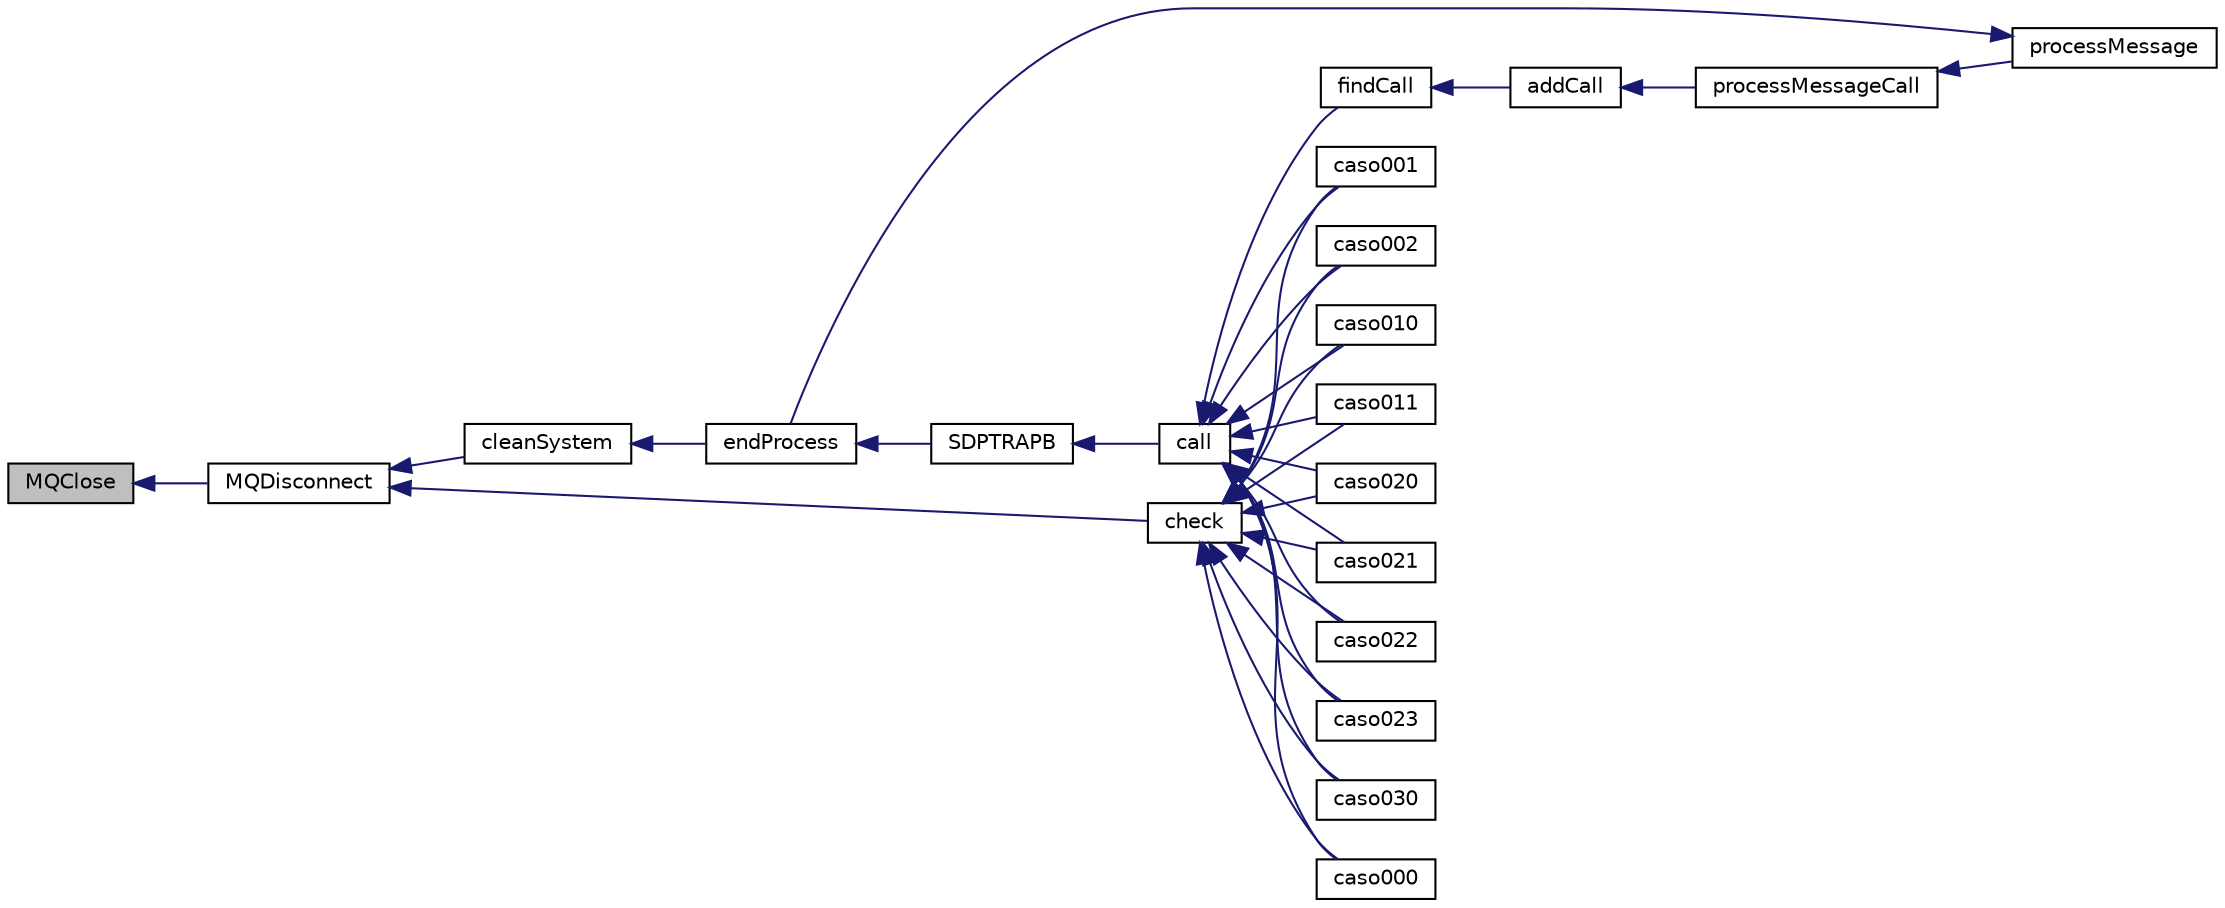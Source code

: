 digraph "MQClose"
{
  edge [fontname="Helvetica",fontsize="10",labelfontname="Helvetica",labelfontsize="10"];
  node [fontname="Helvetica",fontsize="10",shape=record];
  rankdir="LR";
  Node1 [label="MQClose",height=0.2,width=0.4,color="black", fillcolor="grey75", style="filled", fontcolor="black"];
  Node1 -> Node2 [dir="back",color="midnightblue",fontsize="10",style="solid"];
  Node2 [label="MQDisconnect",height=0.2,width=0.4,color="black", fillcolor="white", style="filled",URL="$amqsdp_8c.html#a4cf1ee13ff615962a3d86fcb8cfa57f5"];
  Node2 -> Node3 [dir="back",color="midnightblue",fontsize="10",style="solid"];
  Node3 [label="cleanSystem",height=0.2,width=0.4,color="black", fillcolor="white", style="filled",URL="$_s_d_p_t_r_a_p_b_8c.html#a791a48c81cdf8f968eb6e0282729ff14"];
  Node3 -> Node4 [dir="back",color="midnightblue",fontsize="10",style="solid"];
  Node4 [label="endProcess",height=0.2,width=0.4,color="black", fillcolor="white", style="filled",URL="$_s_d_p_t_r_a_p_b_8c.html#aa42745580a553732a3f221db4d209801"];
  Node4 -> Node5 [dir="back",color="midnightblue",fontsize="10",style="solid"];
  Node5 [label="SDPTRAPB",height=0.2,width=0.4,color="black", fillcolor="white", style="filled",URL="$_s_d_p_t_r_a_p_b_8c.html#ae94cd489111188c3ccda942c856494f2"];
  Node5 -> Node6 [dir="back",color="midnightblue",fontsize="10",style="solid"];
  Node6 [label="call",height=0.2,width=0.4,color="black", fillcolor="white", style="filled",URL="$tst_functions_8c.html#ad404106300a4eba7630fc7a2b62dbd2e"];
  Node6 -> Node7 [dir="back",color="midnightblue",fontsize="10",style="solid"];
  Node7 [label="findCall",height=0.2,width=0.4,color="black", fillcolor="white", style="filled",URL="$modulos_8c.html#af7747e73680c46384ec80d5969c9b9d1"];
  Node7 -> Node8 [dir="back",color="midnightblue",fontsize="10",style="solid"];
  Node8 [label="addCall",height=0.2,width=0.4,color="black", fillcolor="white", style="filled",URL="$modulos_8c.html#a99eadd22b499b79658bd8b0ae82dd7bc"];
  Node8 -> Node9 [dir="back",color="midnightblue",fontsize="10",style="solid"];
  Node9 [label="processMessageCall",height=0.2,width=0.4,color="black", fillcolor="white", style="filled",URL="$messages_8c.html#a5c4b5bc4bbd5b78371891b44033225b2"];
  Node9 -> Node10 [dir="back",color="midnightblue",fontsize="10",style="solid"];
  Node10 [label="processMessage",height=0.2,width=0.4,color="black", fillcolor="white", style="filled",URL="$messages_8c.html#ad9a5bcb8859dbde9b0a6029b344b68cd"];
  Node10 -> Node4 [dir="back",color="midnightblue",fontsize="10",style="solid"];
  Node6 -> Node11 [dir="back",color="midnightblue",fontsize="10",style="solid"];
  Node11 [label="caso000",height=0.2,width=0.4,color="black", fillcolor="white", style="filled",URL="$tst_s_d_p_t_r_a_p_b_8c.html#a381922e0850fcf295cfa6ca4dad8e285"];
  Node6 -> Node12 [dir="back",color="midnightblue",fontsize="10",style="solid"];
  Node12 [label="caso001",height=0.2,width=0.4,color="black", fillcolor="white", style="filled",URL="$tst_s_d_p_t_r_a_p_b_8c.html#a530596048334769452fab0e8f132bd44"];
  Node6 -> Node13 [dir="back",color="midnightblue",fontsize="10",style="solid"];
  Node13 [label="caso002",height=0.2,width=0.4,color="black", fillcolor="white", style="filled",URL="$tst_s_d_p_t_r_a_p_b_8c.html#a6e2f28ac6331108f847b605da8ef7351"];
  Node6 -> Node14 [dir="back",color="midnightblue",fontsize="10",style="solid"];
  Node14 [label="caso010",height=0.2,width=0.4,color="black", fillcolor="white", style="filled",URL="$tst_s_d_p_t_r_a_p_b_8c.html#a74626e82b5be595c8e6853ddc0e436a0"];
  Node6 -> Node15 [dir="back",color="midnightblue",fontsize="10",style="solid"];
  Node15 [label="caso011",height=0.2,width=0.4,color="black", fillcolor="white", style="filled",URL="$tst_s_d_p_t_r_a_p_b_8c.html#ad315708b0cab72bf623f95a02cbf75eb"];
  Node6 -> Node16 [dir="back",color="midnightblue",fontsize="10",style="solid"];
  Node16 [label="caso020",height=0.2,width=0.4,color="black", fillcolor="white", style="filled",URL="$tst_s_d_p_t_r_a_p_b_8c.html#a0c86ec40714c6787c5cd5a514c7e2718"];
  Node6 -> Node17 [dir="back",color="midnightblue",fontsize="10",style="solid"];
  Node17 [label="caso021",height=0.2,width=0.4,color="black", fillcolor="white", style="filled",URL="$tst_s_d_p_t_r_a_p_b_8c.html#af57a1d8f4e576fac7358ea0215f335dd"];
  Node6 -> Node18 [dir="back",color="midnightblue",fontsize="10",style="solid"];
  Node18 [label="caso022",height=0.2,width=0.4,color="black", fillcolor="white", style="filled",URL="$tst_s_d_p_t_r_a_p_b_8c.html#a86e1803103de1b087599a1de20fa7618"];
  Node6 -> Node19 [dir="back",color="midnightblue",fontsize="10",style="solid"];
  Node19 [label="caso023",height=0.2,width=0.4,color="black", fillcolor="white", style="filled",URL="$tst_s_d_p_t_r_a_p_b_8c.html#a612b8af967a54e1d0b570a87d5638071"];
  Node6 -> Node20 [dir="back",color="midnightblue",fontsize="10",style="solid"];
  Node20 [label="caso030",height=0.2,width=0.4,color="black", fillcolor="white", style="filled",URL="$tst_s_d_p_t_r_a_p_b_8c.html#a3105d5232d7968ec5f04e434bc9dcac5"];
  Node2 -> Node21 [dir="back",color="midnightblue",fontsize="10",style="solid"];
  Node21 [label="check",height=0.2,width=0.4,color="black", fillcolor="white", style="filled",URL="$tst_functions_8c.html#aa7df4db433c3730c0672bbb27b9c6adc"];
  Node21 -> Node11 [dir="back",color="midnightblue",fontsize="10",style="solid"];
  Node21 -> Node12 [dir="back",color="midnightblue",fontsize="10",style="solid"];
  Node21 -> Node13 [dir="back",color="midnightblue",fontsize="10",style="solid"];
  Node21 -> Node14 [dir="back",color="midnightblue",fontsize="10",style="solid"];
  Node21 -> Node15 [dir="back",color="midnightblue",fontsize="10",style="solid"];
  Node21 -> Node16 [dir="back",color="midnightblue",fontsize="10",style="solid"];
  Node21 -> Node17 [dir="back",color="midnightblue",fontsize="10",style="solid"];
  Node21 -> Node18 [dir="back",color="midnightblue",fontsize="10",style="solid"];
  Node21 -> Node19 [dir="back",color="midnightblue",fontsize="10",style="solid"];
  Node21 -> Node20 [dir="back",color="midnightblue",fontsize="10",style="solid"];
}
